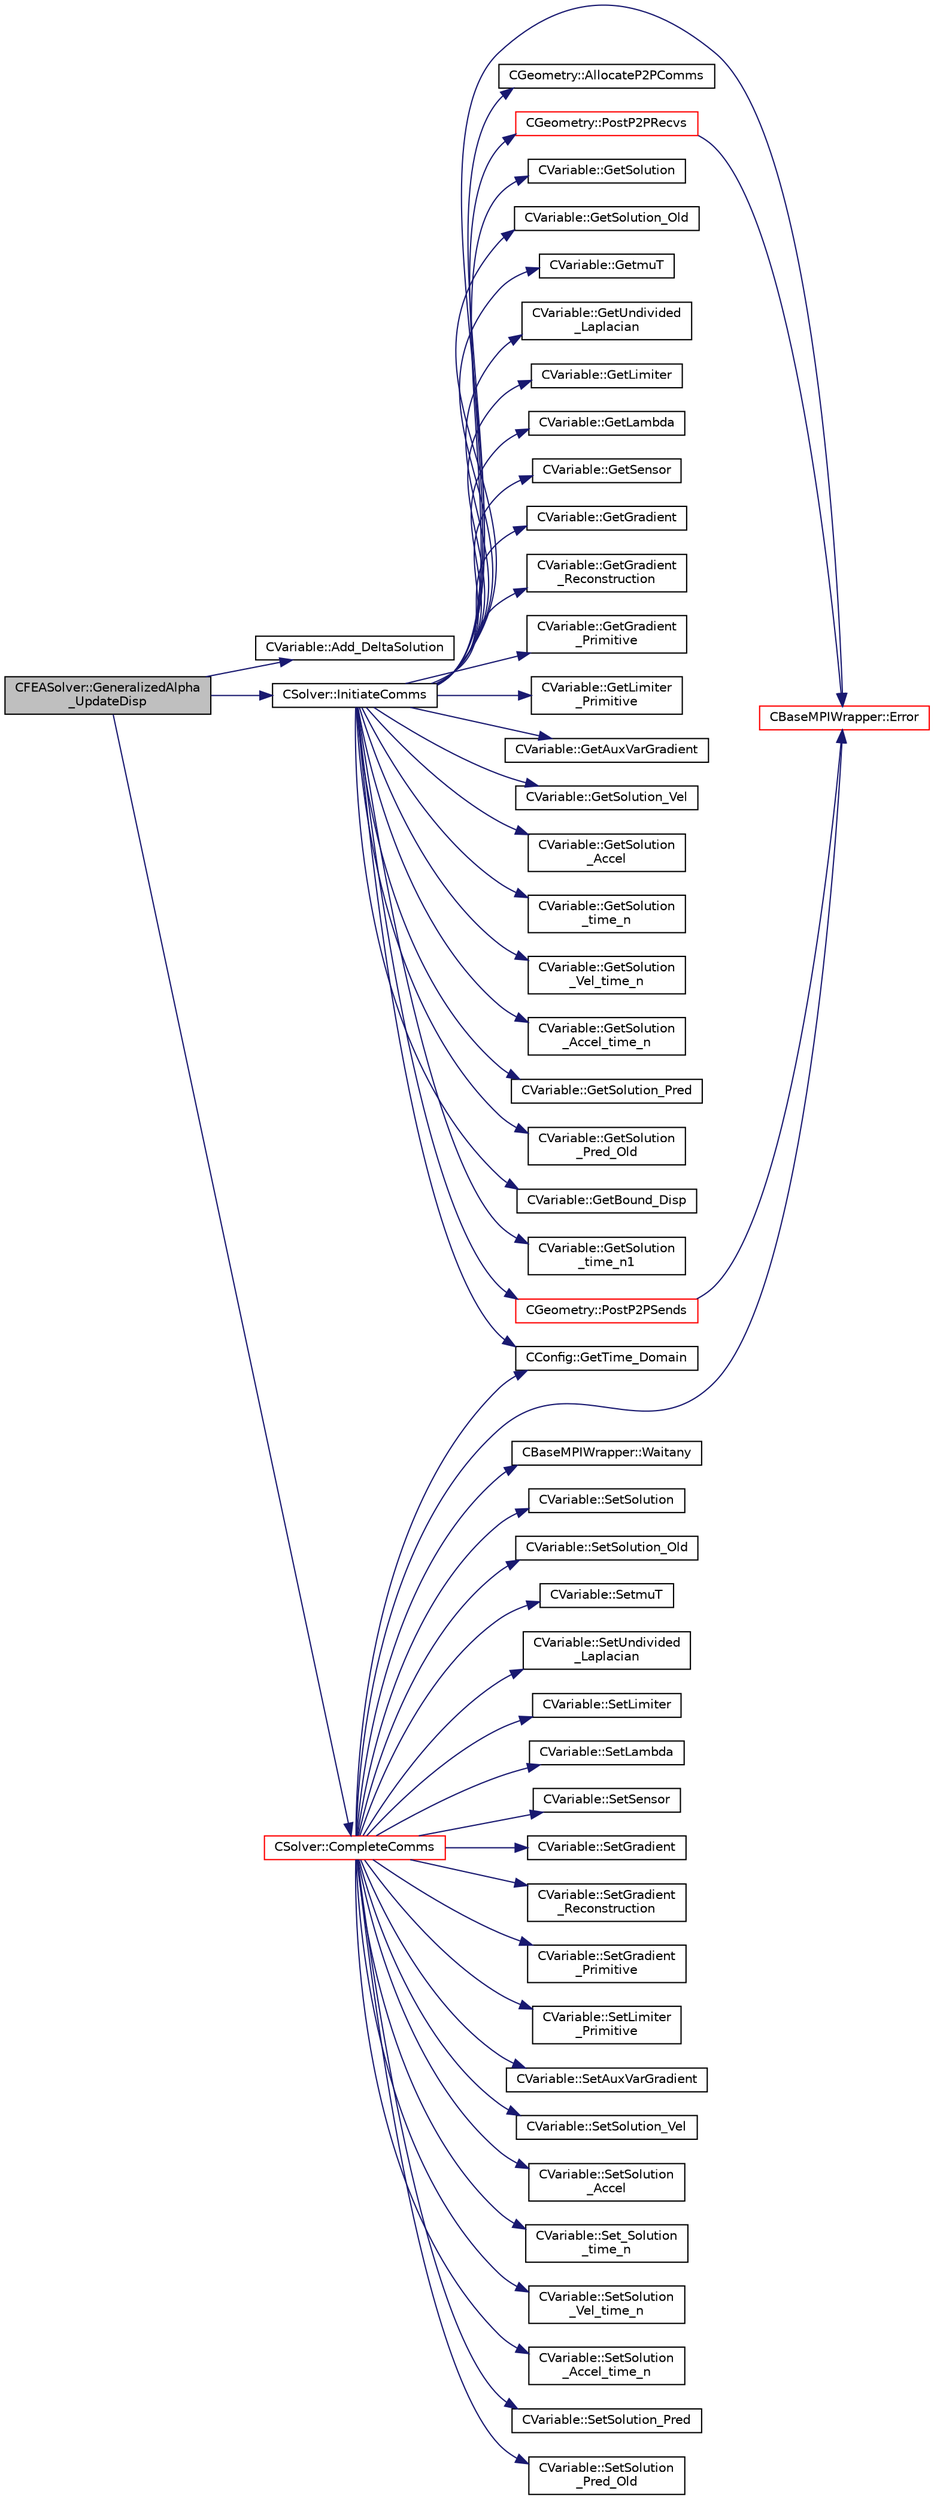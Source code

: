 digraph "CFEASolver::GeneralizedAlpha_UpdateDisp"
{
  edge [fontname="Helvetica",fontsize="10",labelfontname="Helvetica",labelfontsize="10"];
  node [fontname="Helvetica",fontsize="10",shape=record];
  rankdir="LR";
  Node539 [label="CFEASolver::GeneralizedAlpha\l_UpdateDisp",height=0.2,width=0.4,color="black", fillcolor="grey75", style="filled", fontcolor="black"];
  Node539 -> Node540 [color="midnightblue",fontsize="10",style="solid",fontname="Helvetica"];
  Node540 [label="CVariable::Add_DeltaSolution",height=0.2,width=0.4,color="black", fillcolor="white", style="filled",URL="$class_c_variable.html#ae810d06d7843603acf7066f74ce8d4d8",tooltip="Add the value of the solution vector to the previous solution (incremental approach). "];
  Node539 -> Node541 [color="midnightblue",fontsize="10",style="solid",fontname="Helvetica"];
  Node541 [label="CSolver::InitiateComms",height=0.2,width=0.4,color="black", fillcolor="white", style="filled",URL="$class_c_solver.html#a68ef94bc50683bd1f1d750b4a8cb7351",tooltip="Routine to load a solver quantity into the data structures for MPI point-to-point communication and t..."];
  Node541 -> Node542 [color="midnightblue",fontsize="10",style="solid",fontname="Helvetica"];
  Node542 [label="CConfig::GetTime_Domain",height=0.2,width=0.4,color="black", fillcolor="white", style="filled",URL="$class_c_config.html#a6a11350b3c8d7577318be43cda6f7292",tooltip="Check if the multizone problem is solved for time domain. "];
  Node541 -> Node543 [color="midnightblue",fontsize="10",style="solid",fontname="Helvetica"];
  Node543 [label="CBaseMPIWrapper::Error",height=0.2,width=0.4,color="red", fillcolor="white", style="filled",URL="$class_c_base_m_p_i_wrapper.html#a04457c47629bda56704e6a8804833eeb"];
  Node541 -> Node545 [color="midnightblue",fontsize="10",style="solid",fontname="Helvetica"];
  Node545 [label="CGeometry::AllocateP2PComms",height=0.2,width=0.4,color="black", fillcolor="white", style="filled",URL="$class_c_geometry.html#ab8d78a9f4017431b7542e154f58a7e63",tooltip="Routine to allocate buffers for point-to-point MPI communications. Also called to dynamically realloc..."];
  Node541 -> Node546 [color="midnightblue",fontsize="10",style="solid",fontname="Helvetica"];
  Node546 [label="CGeometry::PostP2PRecvs",height=0.2,width=0.4,color="red", fillcolor="white", style="filled",URL="$class_c_geometry.html#a35dd847b43dad069e3d73e376a0f32fb",tooltip="Routine to launch non-blocking recvs only for all point-to-point communication with neighboring parti..."];
  Node546 -> Node543 [color="midnightblue",fontsize="10",style="solid",fontname="Helvetica"];
  Node541 -> Node548 [color="midnightblue",fontsize="10",style="solid",fontname="Helvetica"];
  Node548 [label="CVariable::GetSolution",height=0.2,width=0.4,color="black", fillcolor="white", style="filled",URL="$class_c_variable.html#a261483e39c23c1de7cb9aea7e917c121",tooltip="Get the solution. "];
  Node541 -> Node549 [color="midnightblue",fontsize="10",style="solid",fontname="Helvetica"];
  Node549 [label="CVariable::GetSolution_Old",height=0.2,width=0.4,color="black", fillcolor="white", style="filled",URL="$class_c_variable.html#a70a9df6b6cc631f9c3b9a3ef7b3ecfe4",tooltip="Get the old solution of the problem (Runge-Kutta method) "];
  Node541 -> Node550 [color="midnightblue",fontsize="10",style="solid",fontname="Helvetica"];
  Node550 [label="CVariable::GetmuT",height=0.2,width=0.4,color="black", fillcolor="white", style="filled",URL="$class_c_variable.html#ad35ee29420764dda0bbb574f7a7253e7",tooltip="Get the value of the eddy viscosity. "];
  Node541 -> Node551 [color="midnightblue",fontsize="10",style="solid",fontname="Helvetica"];
  Node551 [label="CVariable::GetUndivided\l_Laplacian",height=0.2,width=0.4,color="black", fillcolor="white", style="filled",URL="$class_c_variable.html#a1dd90f7826e65b6b9fe15becaf82b1af",tooltip="Get the undivided laplacian of the solution. "];
  Node541 -> Node552 [color="midnightblue",fontsize="10",style="solid",fontname="Helvetica"];
  Node552 [label="CVariable::GetLimiter",height=0.2,width=0.4,color="black", fillcolor="white", style="filled",URL="$class_c_variable.html#a9575966f5c250fca5f6c6ff4f2dd7558",tooltip="Get the value of the slope limiter. "];
  Node541 -> Node553 [color="midnightblue",fontsize="10",style="solid",fontname="Helvetica"];
  Node553 [label="CVariable::GetLambda",height=0.2,width=0.4,color="black", fillcolor="white", style="filled",URL="$class_c_variable.html#af0b6afbd2666eab791d902f50fc3e869",tooltip="Get the value of the spectral radius. "];
  Node541 -> Node554 [color="midnightblue",fontsize="10",style="solid",fontname="Helvetica"];
  Node554 [label="CVariable::GetSensor",height=0.2,width=0.4,color="black", fillcolor="white", style="filled",URL="$class_c_variable.html#afec545423f883bcd961ac9f1e5d18dd2",tooltip="Get the pressure sensor. "];
  Node541 -> Node555 [color="midnightblue",fontsize="10",style="solid",fontname="Helvetica"];
  Node555 [label="CVariable::GetGradient",height=0.2,width=0.4,color="black", fillcolor="white", style="filled",URL="$class_c_variable.html#a7b58da4a928d622e7c2d4b4db047769d",tooltip="Get the value of the solution gradient. "];
  Node541 -> Node556 [color="midnightblue",fontsize="10",style="solid",fontname="Helvetica"];
  Node556 [label="CVariable::GetGradient\l_Reconstruction",height=0.2,width=0.4,color="black", fillcolor="white", style="filled",URL="$class_c_variable.html#a977f02338e95faf16da03dceb858d21b",tooltip="Get the value of the primitive gradient for MUSCL reconstruction. "];
  Node541 -> Node557 [color="midnightblue",fontsize="10",style="solid",fontname="Helvetica"];
  Node557 [label="CVariable::GetGradient\l_Primitive",height=0.2,width=0.4,color="black", fillcolor="white", style="filled",URL="$class_c_variable.html#a8b7f4e020a837b1fe639e8d875f964d5",tooltip="A virtual member. "];
  Node541 -> Node558 [color="midnightblue",fontsize="10",style="solid",fontname="Helvetica"];
  Node558 [label="CVariable::GetLimiter\l_Primitive",height=0.2,width=0.4,color="black", fillcolor="white", style="filled",URL="$class_c_variable.html#a16ceb9b6d42113b37bb6f19652b22ed4",tooltip="A virtual member. "];
  Node541 -> Node559 [color="midnightblue",fontsize="10",style="solid",fontname="Helvetica"];
  Node559 [label="CVariable::GetAuxVarGradient",height=0.2,width=0.4,color="black", fillcolor="white", style="filled",URL="$class_c_variable.html#a834d120ef94368df0db7b3b96a7a324c",tooltip="Get the gradient of the auxiliary variable. "];
  Node541 -> Node560 [color="midnightblue",fontsize="10",style="solid",fontname="Helvetica"];
  Node560 [label="CVariable::GetSolution_Vel",height=0.2,width=0.4,color="black", fillcolor="white", style="filled",URL="$class_c_variable.html#ae403ee21871629716cbabead1c587dac",tooltip="Get the velocity (Structural Analysis). "];
  Node541 -> Node561 [color="midnightblue",fontsize="10",style="solid",fontname="Helvetica"];
  Node561 [label="CVariable::GetSolution\l_Accel",height=0.2,width=0.4,color="black", fillcolor="white", style="filled",URL="$class_c_variable.html#aef2fdf091198070a00d12cdb4dea3ff6",tooltip="Get the acceleration (Structural Analysis). "];
  Node541 -> Node562 [color="midnightblue",fontsize="10",style="solid",fontname="Helvetica"];
  Node562 [label="CVariable::GetSolution\l_time_n",height=0.2,width=0.4,color="black", fillcolor="white", style="filled",URL="$class_c_variable.html#a9162db789c2ca2b71159697cc500fcce",tooltip="Get the solution at time n. "];
  Node541 -> Node563 [color="midnightblue",fontsize="10",style="solid",fontname="Helvetica"];
  Node563 [label="CVariable::GetSolution\l_Vel_time_n",height=0.2,width=0.4,color="black", fillcolor="white", style="filled",URL="$class_c_variable.html#ab36e9bb95a17f0561a94edb80f1ca4c0",tooltip="Get the velocity of the nodes (Structural Analysis) at time n. "];
  Node541 -> Node564 [color="midnightblue",fontsize="10",style="solid",fontname="Helvetica"];
  Node564 [label="CVariable::GetSolution\l_Accel_time_n",height=0.2,width=0.4,color="black", fillcolor="white", style="filled",URL="$class_c_variable.html#acb493936a05287142a6257122f5cefb5",tooltip="Get the acceleration of the nodes (Structural Analysis) at time n. "];
  Node541 -> Node565 [color="midnightblue",fontsize="10",style="solid",fontname="Helvetica"];
  Node565 [label="CVariable::GetSolution_Pred",height=0.2,width=0.4,color="black", fillcolor="white", style="filled",URL="$class_c_variable.html#adba4a8e082e70a9a6fe5d1d9c6e5c820",tooltip="A virtual member. Get the value of the solution predictor. "];
  Node541 -> Node566 [color="midnightblue",fontsize="10",style="solid",fontname="Helvetica"];
  Node566 [label="CVariable::GetSolution\l_Pred_Old",height=0.2,width=0.4,color="black", fillcolor="white", style="filled",URL="$class_c_variable.html#a626f4cad3d20be125e844b9076e44e07",tooltip="A virtual member. Get the value of the solution predictor. "];
  Node541 -> Node567 [color="midnightblue",fontsize="10",style="solid",fontname="Helvetica"];
  Node567 [label="CVariable::GetBound_Disp",height=0.2,width=0.4,color="black", fillcolor="white", style="filled",URL="$class_c_variable.html#a7e382eae45700e5c1e8973292c08f128",tooltip="A virtual member. Get the value of the displacement imposed at the boundary. "];
  Node541 -> Node568 [color="midnightblue",fontsize="10",style="solid",fontname="Helvetica"];
  Node568 [label="CVariable::GetSolution\l_time_n1",height=0.2,width=0.4,color="black", fillcolor="white", style="filled",URL="$class_c_variable.html#a584e438afb716aa0ffce4ccc9b469ef6",tooltip="Get the solution at time n-1. "];
  Node541 -> Node569 [color="midnightblue",fontsize="10",style="solid",fontname="Helvetica"];
  Node569 [label="CGeometry::PostP2PSends",height=0.2,width=0.4,color="red", fillcolor="white", style="filled",URL="$class_c_geometry.html#a3db8e369fc532db7a85a27fbb01056fe",tooltip="Routine to launch a single non-blocking send once the buffer is loaded for a point-to-point commucati..."];
  Node569 -> Node543 [color="midnightblue",fontsize="10",style="solid",fontname="Helvetica"];
  Node539 -> Node571 [color="midnightblue",fontsize="10",style="solid",fontname="Helvetica"];
  Node571 [label="CSolver::CompleteComms",height=0.2,width=0.4,color="red", fillcolor="white", style="filled",URL="$class_c_solver.html#a8d3046ad54e177f0705a2bff99c1cf16",tooltip="Routine to complete the set of non-blocking communications launched by InitiateComms() and unpacking ..."];
  Node571 -> Node572 [color="midnightblue",fontsize="10",style="solid",fontname="Helvetica"];
  Node572 [label="CBaseMPIWrapper::Waitany",height=0.2,width=0.4,color="black", fillcolor="white", style="filled",URL="$class_c_base_m_p_i_wrapper.html#ade364e6661c9eec2070a2448dbb5750b"];
  Node571 -> Node573 [color="midnightblue",fontsize="10",style="solid",fontname="Helvetica"];
  Node573 [label="CVariable::SetSolution",height=0.2,width=0.4,color="black", fillcolor="white", style="filled",URL="$class_c_variable.html#a22fbbd7bc6491672843000644a05c6a5",tooltip="Set the value of the solution, all variables. "];
  Node571 -> Node574 [color="midnightblue",fontsize="10",style="solid",fontname="Helvetica"];
  Node574 [label="CVariable::SetSolution_Old",height=0.2,width=0.4,color="black", fillcolor="white", style="filled",URL="$class_c_variable.html#a6ee4d8d450971204cc054a33d6473732",tooltip="Set the value of the old solution. "];
  Node571 -> Node575 [color="midnightblue",fontsize="10",style="solid",fontname="Helvetica"];
  Node575 [label="CVariable::SetmuT",height=0.2,width=0.4,color="black", fillcolor="white", style="filled",URL="$class_c_variable.html#a91256a1e927c5a529d853d0f127243de",tooltip="Set the value of the eddy viscosity. "];
  Node571 -> Node576 [color="midnightblue",fontsize="10",style="solid",fontname="Helvetica"];
  Node576 [label="CVariable::SetUndivided\l_Laplacian",height=0.2,width=0.4,color="black", fillcolor="white", style="filled",URL="$class_c_variable.html#ad3ffccf8e47dccac8bb71b4d8fdbc1be",tooltip="Set the value of the undivided laplacian of the solution. "];
  Node571 -> Node577 [color="midnightblue",fontsize="10",style="solid",fontname="Helvetica"];
  Node577 [label="CVariable::SetLimiter",height=0.2,width=0.4,color="black", fillcolor="white", style="filled",URL="$class_c_variable.html#a7facd577dde974e01c3de9b6f273232e",tooltip="Set the value of the limiter. "];
  Node571 -> Node578 [color="midnightblue",fontsize="10",style="solid",fontname="Helvetica"];
  Node578 [label="CVariable::SetLambda",height=0.2,width=0.4,color="black", fillcolor="white", style="filled",URL="$class_c_variable.html#afc0086076d62561f31a39f774c297428",tooltip="Set the value of the spectral radius. "];
  Node571 -> Node579 [color="midnightblue",fontsize="10",style="solid",fontname="Helvetica"];
  Node579 [label="CVariable::SetSensor",height=0.2,width=0.4,color="black", fillcolor="white", style="filled",URL="$class_c_variable.html#a79ebe4ea3cc8eccd8b004256c5492a9e",tooltip="Set pressure sensor. "];
  Node571 -> Node580 [color="midnightblue",fontsize="10",style="solid",fontname="Helvetica"];
  Node580 [label="CVariable::SetGradient",height=0.2,width=0.4,color="black", fillcolor="white", style="filled",URL="$class_c_variable.html#ac8c7b0cf3048fa7610597fe9660bc325",tooltip="Set the gradient of the solution. "];
  Node571 -> Node581 [color="midnightblue",fontsize="10",style="solid",fontname="Helvetica"];
  Node581 [label="CVariable::SetGradient\l_Reconstruction",height=0.2,width=0.4,color="black", fillcolor="white", style="filled",URL="$class_c_variable.html#a028a17ae05aea6ae047a4a24cf595e5c",tooltip="Set the value of the primitive gradient for MUSCL reconstruction. "];
  Node571 -> Node582 [color="midnightblue",fontsize="10",style="solid",fontname="Helvetica"];
  Node582 [label="CVariable::SetGradient\l_Primitive",height=0.2,width=0.4,color="black", fillcolor="white", style="filled",URL="$class_c_variable.html#af9d9b7322a36b5c571fa7dbf7af962d4",tooltip="A virtual member. "];
  Node571 -> Node583 [color="midnightblue",fontsize="10",style="solid",fontname="Helvetica"];
  Node583 [label="CVariable::SetLimiter\l_Primitive",height=0.2,width=0.4,color="black", fillcolor="white", style="filled",URL="$class_c_variable.html#ad15ea628a697bf3c3b8b85ca2b5d8367",tooltip="A virtual member. "];
  Node571 -> Node584 [color="midnightblue",fontsize="10",style="solid",fontname="Helvetica"];
  Node584 [label="CVariable::SetAuxVarGradient",height=0.2,width=0.4,color="black", fillcolor="white", style="filled",URL="$class_c_variable.html#a03a0b006cd76898e2cdcae71a21b6f41",tooltip="Set the value of the auxiliary variable gradient. "];
  Node571 -> Node542 [color="midnightblue",fontsize="10",style="solid",fontname="Helvetica"];
  Node571 -> Node585 [color="midnightblue",fontsize="10",style="solid",fontname="Helvetica"];
  Node585 [label="CVariable::SetSolution_Vel",height=0.2,width=0.4,color="black", fillcolor="white", style="filled",URL="$class_c_variable.html#a5c1430d98acd399f1371f23e6fae053f",tooltip="Set the value of the velocity (Structural Analysis). "];
  Node571 -> Node586 [color="midnightblue",fontsize="10",style="solid",fontname="Helvetica"];
  Node586 [label="CVariable::SetSolution\l_Accel",height=0.2,width=0.4,color="black", fillcolor="white", style="filled",URL="$class_c_variable.html#af87029baec777039085fb1ff17ee9555",tooltip="Set the value of the acceleration (Structural Analysis). "];
  Node571 -> Node587 [color="midnightblue",fontsize="10",style="solid",fontname="Helvetica"];
  Node587 [label="CVariable::Set_Solution\l_time_n",height=0.2,width=0.4,color="black", fillcolor="white", style="filled",URL="$class_c_variable.html#abf55f051089ec13d9c0422ed3389a9dc",tooltip="Set the variable solution at time n. "];
  Node571 -> Node588 [color="midnightblue",fontsize="10",style="solid",fontname="Helvetica"];
  Node588 [label="CVariable::SetSolution\l_Vel_time_n",height=0.2,width=0.4,color="black", fillcolor="white", style="filled",URL="$class_c_variable.html#a889d87f62b6ffa72ca8b3f7cec792753",tooltip="Set the value of the velocity (Structural Analysis) at time n. "];
  Node571 -> Node589 [color="midnightblue",fontsize="10",style="solid",fontname="Helvetica"];
  Node589 [label="CVariable::SetSolution\l_Accel_time_n",height=0.2,width=0.4,color="black", fillcolor="white", style="filled",URL="$class_c_variable.html#a3448962f8d6a3867336dd139d552b225",tooltip="Set the value of the acceleration (Structural Analysis) at time n. "];
  Node571 -> Node590 [color="midnightblue",fontsize="10",style="solid",fontname="Helvetica"];
  Node590 [label="CVariable::SetSolution_Pred",height=0.2,width=0.4,color="black", fillcolor="white", style="filled",URL="$class_c_variable.html#a82c69178a3045a8e5030abddf0241832",tooltip="A virtual member. Set the value of the solution predictor. "];
  Node571 -> Node591 [color="midnightblue",fontsize="10",style="solid",fontname="Helvetica"];
  Node591 [label="CVariable::SetSolution\l_Pred_Old",height=0.2,width=0.4,color="black", fillcolor="white", style="filled",URL="$class_c_variable.html#a917cc20c7a6851bc9a8f580453710b63",tooltip="A virtual member. Set the value of the solution predictor. "];
  Node571 -> Node543 [color="midnightblue",fontsize="10",style="solid",fontname="Helvetica"];
}
